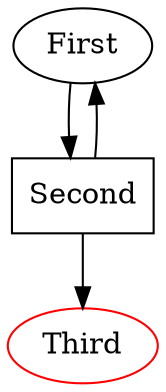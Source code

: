 digraph G {

  v0 [label="First",id="1",shape="oval",color="black"]
  v1 [label="Second",id="2",shape="box",color="black"]
  v2 [label="Third",id="3",shape="oval",color="red"]

  v0 -> v1
  v1 -> v2
  v1 -> v0

}